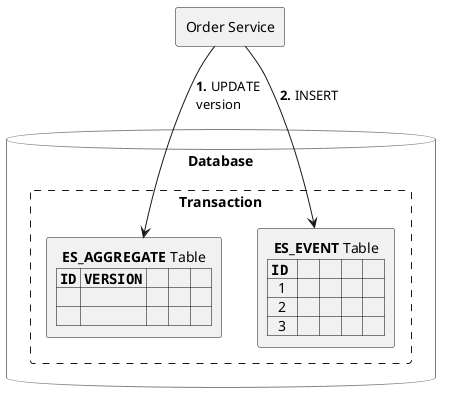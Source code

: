 @startuml

scale max 1024 width
scale max 800 height

skinparam defaultTextAlignment center
skinparam componentStyle rectangle

skinparam database {
  BorderColor Grey
}

component "Order Service" as orderService

database "Database" {

  rectangle "Transaction" #line.dashed {

    component aggregateTbl [
    **ES_AGGREGATE** Table
    |= ""ID"" |= ""VERSION"" |      |      |      |
    |      |      |      |      |      |
    |      |      |      |      |      |
    ]

    component eventTbl [
    **ES_EVENT** Table
    |= ""ID"" |      |      |      |      |
    |   1   |      |      |      |      |
    |   2   |      |      |      |      |
    |   3   |      |      |      |      |
    ]
  }
}

aggregateTbl -[hidden]> eventTbl

orderService --> aggregateTbl: **1.** UPDATE\lversion
orderService --> eventTbl: **2.** INSERT

@enduml
